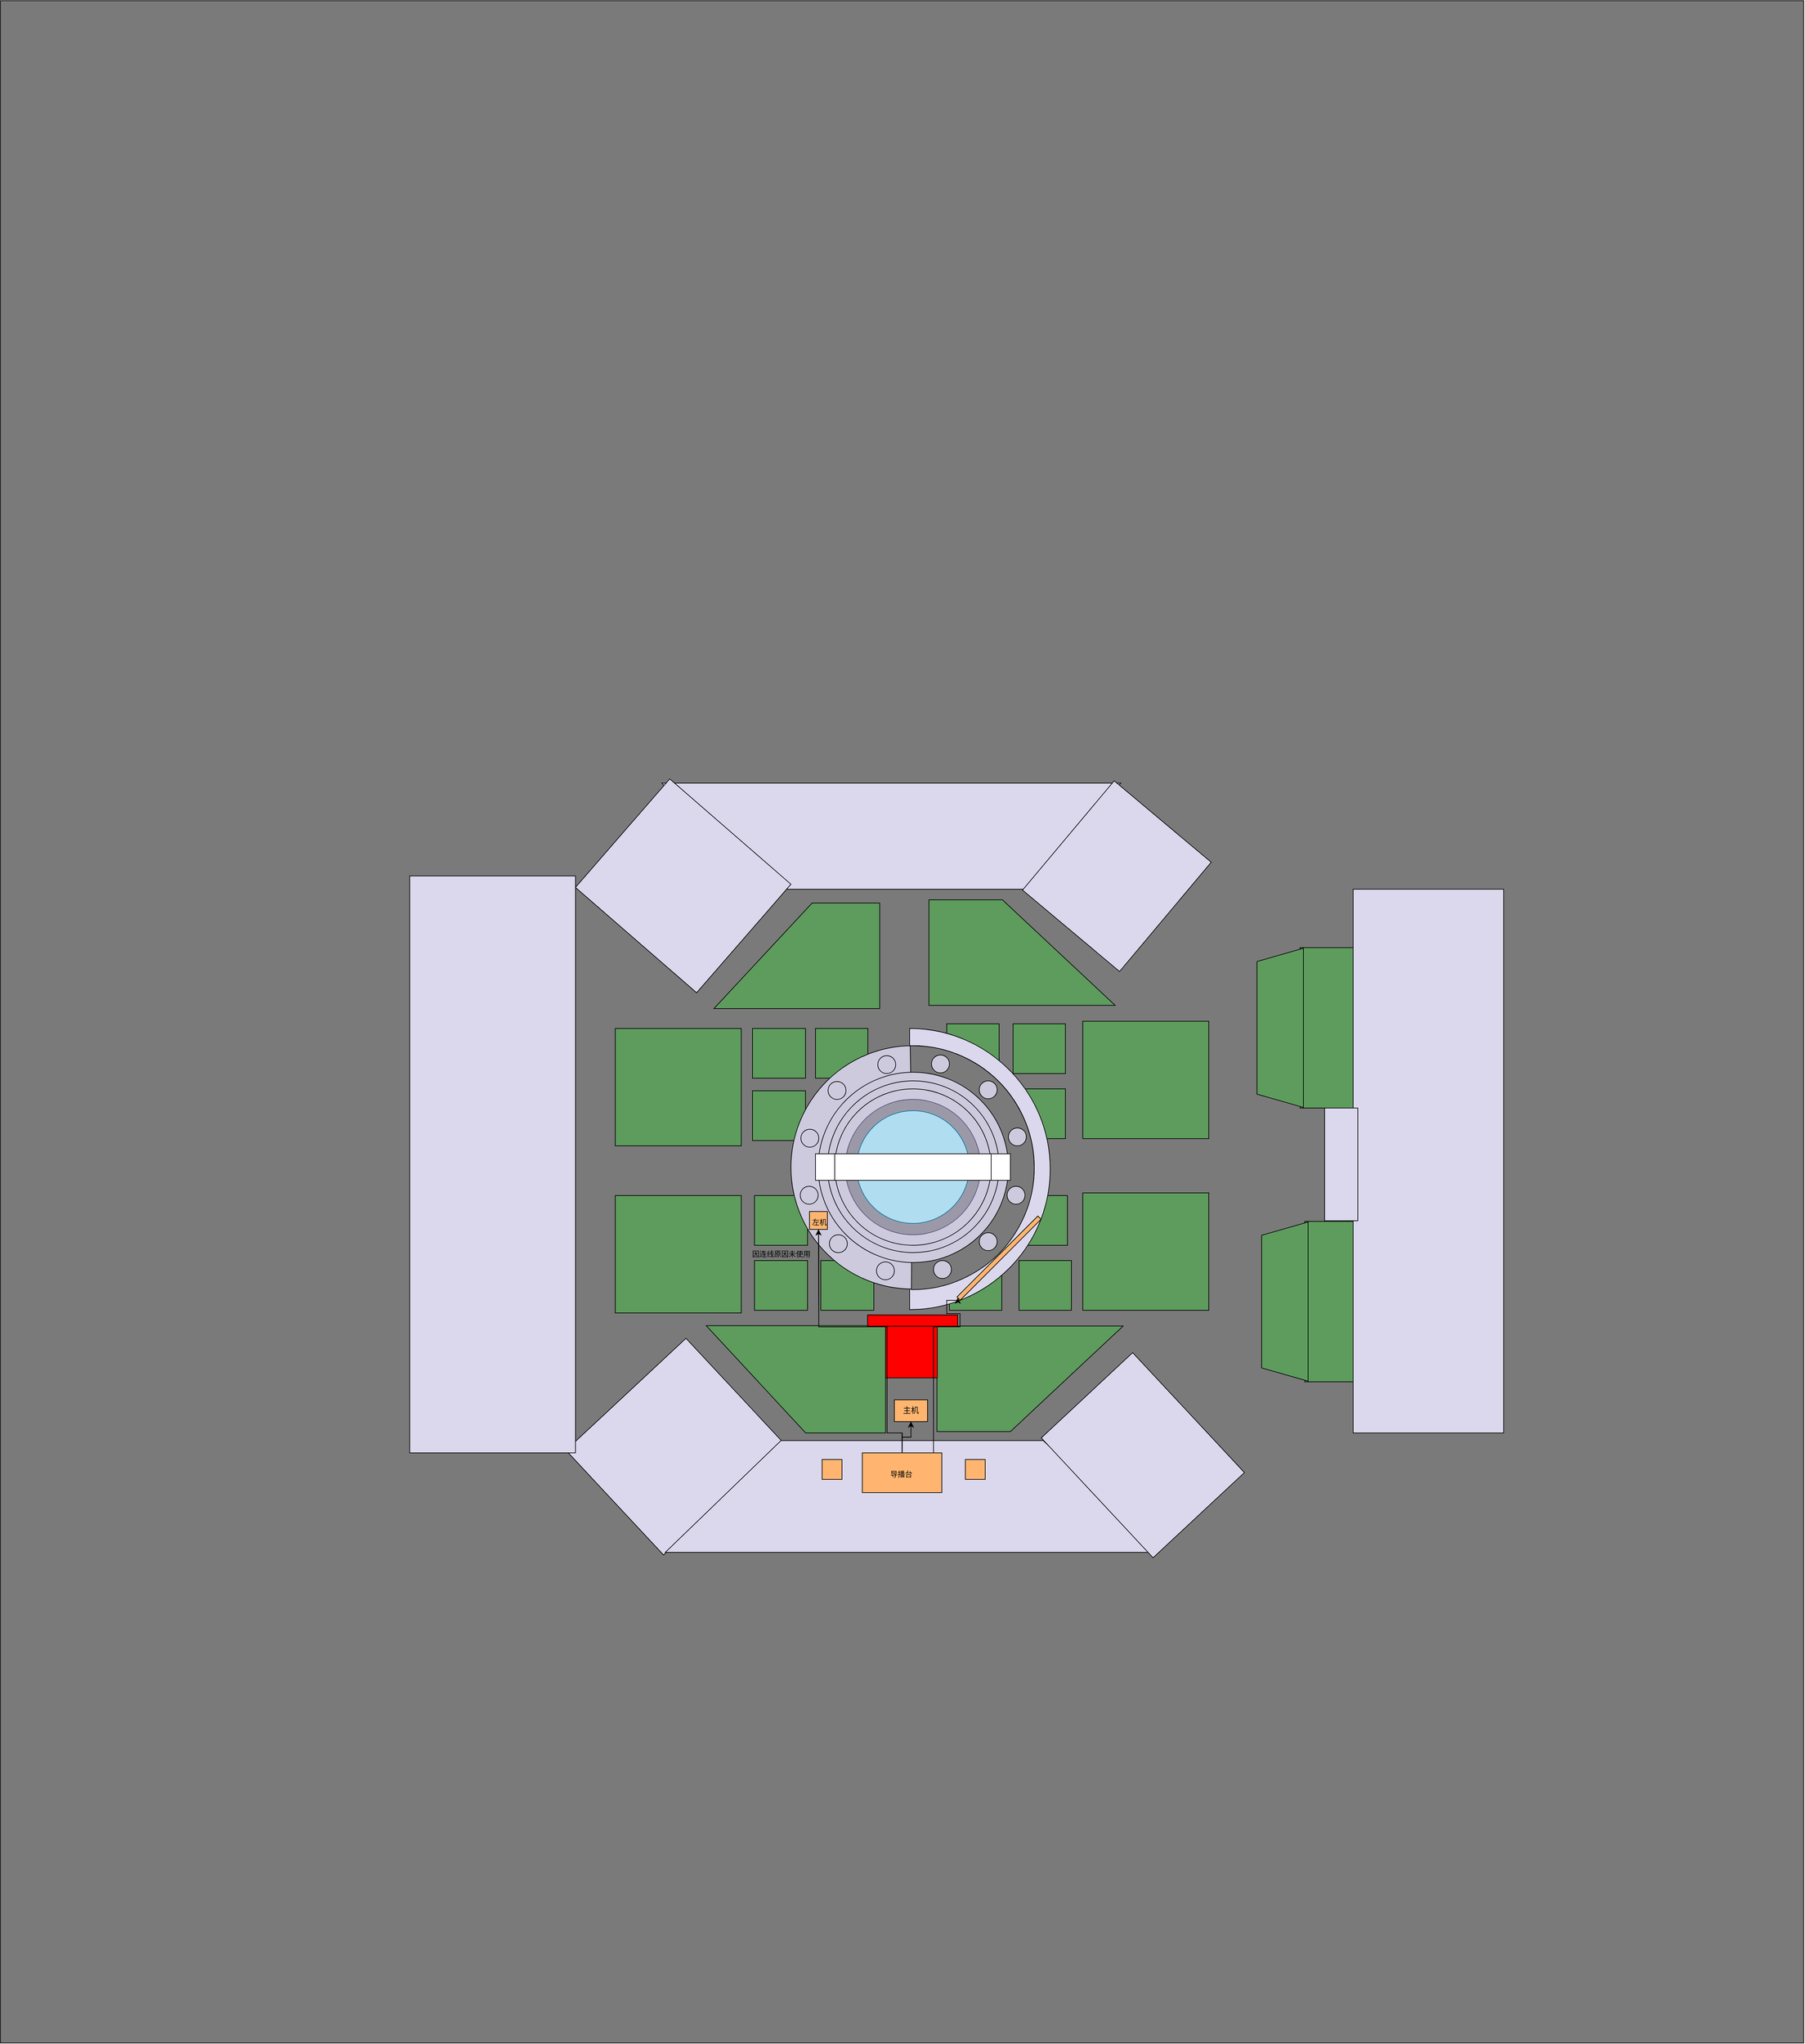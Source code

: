 <mxfile version="16.3.0" type="device"><diagram id="x07cbe6U2DBNy_2Bstrj" name="第 1 页"><mxGraphModel dx="1352" dy="2680" grid="1" gridSize="10" guides="1" tooltips="1" connect="1" arrows="1" fold="1" page="1" pageScale="1" pageWidth="827" pageHeight="1169" math="0" shadow="0"><root><mxCell id="0"/><mxCell id="1" parent="0"/><mxCell id="NQg70up4VETxcTkaEPkB-49" value="" style="verticalLabelPosition=bottom;verticalAlign=top;html=1;shape=mxgraph.basic.rect;fillColor2=none;strokeWidth=1;size=20;indent=5;fontFamily=Helvetica;fontSize=12;fontColor=default;fillColor=#7A7A7A;" parent="1" vertex="1"><mxGeometry x="-427.38" y="-1900" width="2720" height="3080" as="geometry"/></mxCell><mxCell id="NQg70up4VETxcTkaEPkB-42" value="" style="rounded=0;whiteSpace=wrap;html=1;fontFamily=Helvetica;fontSize=12;fontColor=default;strokeColor=default;fillColor=#5D9C5D;" parent="1" vertex="1"><mxGeometry x="1004" width="79" height="75" as="geometry"/></mxCell><mxCell id="NQg70up4VETxcTkaEPkB-40" value="" style="rounded=0;whiteSpace=wrap;html=1;fontFamily=Helvetica;fontSize=12;fontColor=default;strokeColor=default;fillColor=#5D9C5D;" parent="1" vertex="1"><mxGeometry x="1103" y="-98" width="79" height="75" as="geometry"/></mxCell><mxCell id="NQg70up4VETxcTkaEPkB-39" value="" style="rounded=0;whiteSpace=wrap;html=1;fontFamily=Helvetica;fontSize=12;fontColor=default;strokeColor=default;fillColor=#5D9C5D;" parent="1" vertex="1"><mxGeometry x="1100" y="-258.89" width="79" height="75" as="geometry"/></mxCell><mxCell id="NQg70up4VETxcTkaEPkB-37" value="" style="rounded=0;whiteSpace=wrap;html=1;fontFamily=Helvetica;fontSize=12;fontColor=default;strokeColor=default;fillColor=#5D9C5D;" parent="1" vertex="1"><mxGeometry x="1000" y="-357" width="79" height="75" as="geometry"/></mxCell><mxCell id="NQg70up4VETxcTkaEPkB-36" value="" style="verticalLabelPosition=bottom;verticalAlign=top;html=1;shape=mxgraph.basic.half_circle;fontFamily=Helvetica;fontSize=12;fontColor=default;strokeColor=default;fillColor=#DBD8ED;rotation=-90;aspect=fixed;" parent="1" vertex="1"><mxGeometry x="838" y="-244" width="424" height="212" as="geometry"/></mxCell><mxCell id="NQg70up4VETxcTkaEPkB-35" value="" style="rounded=0;whiteSpace=wrap;html=1;fontFamily=Helvetica;fontSize=12;fontColor=default;strokeColor=default;fillColor=#5D9C5D;" parent="1" vertex="1"><mxGeometry x="802" y="-350" width="79" height="75" as="geometry"/></mxCell><mxCell id="NQg70up4VETxcTkaEPkB-33" value="" style="rounded=0;whiteSpace=wrap;html=1;fontFamily=Helvetica;fontSize=12;fontColor=default;strokeColor=default;fillColor=#5D9C5D;" parent="1" vertex="1"><mxGeometry x="707" y="-256" width="80" height="75" as="geometry"/></mxCell><mxCell id="NQg70up4VETxcTkaEPkB-32" value="" style="rounded=0;whiteSpace=wrap;html=1;fontFamily=Helvetica;fontSize=12;fontColor=default;strokeColor=default;fillColor=#5D9C5D;" parent="1" vertex="1"><mxGeometry x="710" y="-98" width="80" height="75" as="geometry"/></mxCell><mxCell id="NQg70up4VETxcTkaEPkB-30" value="" style="rounded=0;whiteSpace=wrap;html=1;fontFamily=Helvetica;fontSize=12;fontColor=default;strokeColor=default;fillColor=#5D9C5D;" parent="1" vertex="1"><mxGeometry x="810" width="80" height="75" as="geometry"/></mxCell><mxCell id="NQg70up4VETxcTkaEPkB-23" value="" style="shape=lineEllipse;line=vertical;perimeter=ellipsePerimeter;whiteSpace=wrap;html=1;backgroundOutline=1;fillColor=#CDCADE;rotation=0;" parent="1" vertex="1"><mxGeometry x="765" y="-324" width="367" height="367" as="geometry"/></mxCell><mxCell id="NQg70up4VETxcTkaEPkB-26" value="" style="verticalLabelPosition=bottom;verticalAlign=top;html=1;shape=mxgraph.basic.pie;startAngle=0.2;endAngle=0.704;fontFamily=Helvetica;fontSize=12;fontColor=default;strokeColor=default;fillColor=#7A7A7A;rotation=287;aspect=fixed;" parent="1" vertex="1"><mxGeometry x="764.1" y="-324" width="367.9" height="367.9" as="geometry"/></mxCell><mxCell id="NQg70up4VETxcTkaEPkB-8" value="" style="ellipse;whiteSpace=wrap;html=1;aspect=fixed;fillColor=#CDCADE;" parent="1" vertex="1"><mxGeometry x="806" y="-284" width="287" height="287" as="geometry"/></mxCell><mxCell id="NQg70up4VETxcTkaEPkB-7" value="" style="ellipse;whiteSpace=wrap;html=1;aspect=fixed;fillColor=#CDCADE;" parent="1" vertex="1"><mxGeometry x="820" y="-271" width="259" height="259" as="geometry"/></mxCell><mxCell id="NQg70up4VETxcTkaEPkB-5" value="" style="ellipse;whiteSpace=wrap;html=1;aspect=fixed;fillColor=#CDCADE;" parent="1" vertex="1"><mxGeometry x="831" y="-258.89" width="235.89" height="235.89" as="geometry"/></mxCell><mxCell id="NQg70up4VETxcTkaEPkB-4" value="" style="ellipse;whiteSpace=wrap;html=1;aspect=fixed;fillColor=#9B99A8;strokeColor=#56517e;" parent="1" vertex="1"><mxGeometry x="846.89" y="-243.11" width="204.22" height="204.22" as="geometry"/></mxCell><mxCell id="NQg70up4VETxcTkaEPkB-3" value="" style="ellipse;whiteSpace=wrap;html=1;aspect=fixed;fillColor=#b1ddf0;strokeColor=#10739e;" parent="1" vertex="1"><mxGeometry x="864" y="-226" width="170" height="170" as="geometry"/></mxCell><mxCell id="NQg70up4VETxcTkaEPkB-2" value="" style="shape=process;whiteSpace=wrap;html=1;backgroundOutline=1;" parent="1" vertex="1"><mxGeometry x="802" y="-161" width="294" height="40" as="geometry"/></mxCell><mxCell id="NQg70up4VETxcTkaEPkB-10" value="" style="ellipse;whiteSpace=wrap;html=1;aspect=fixed;fillColor=#CDCADE;" parent="1" vertex="1"><mxGeometry x="980" width="27" height="27" as="geometry"/></mxCell><mxCell id="NQg70up4VETxcTkaEPkB-11" value="" style="ellipse;whiteSpace=wrap;html=1;aspect=fixed;fillColor=#CDCADE;" parent="1" vertex="1"><mxGeometry x="1049" y="-42" width="27" height="27" as="geometry"/></mxCell><mxCell id="NQg70up4VETxcTkaEPkB-12" value="" style="ellipse;whiteSpace=wrap;html=1;aspect=fixed;fillColor=#CDCADE;" parent="1" vertex="1"><mxGeometry x="1091" y="-112" width="27" height="27" as="geometry"/></mxCell><mxCell id="NQg70up4VETxcTkaEPkB-13" value="" style="ellipse;whiteSpace=wrap;html=1;aspect=fixed;fillColor=#CDCADE;" parent="1" vertex="1"><mxGeometry x="1093" y="-200" width="27" height="27" as="geometry"/></mxCell><mxCell id="NQg70up4VETxcTkaEPkB-14" value="" style="ellipse;whiteSpace=wrap;html=1;aspect=fixed;fillColor=#CDCADE;" parent="1" vertex="1"><mxGeometry x="1049" y="-271" width="27" height="27" as="geometry"/></mxCell><mxCell id="NQg70up4VETxcTkaEPkB-15" value="" style="ellipse;whiteSpace=wrap;html=1;aspect=fixed;fillColor=#CDCADE;" parent="1" vertex="1"><mxGeometry x="977" y="-310" width="27" height="27" as="geometry"/></mxCell><mxCell id="NQg70up4VETxcTkaEPkB-16" value="" style="ellipse;whiteSpace=wrap;html=1;aspect=fixed;fillColor=#CDCADE;" parent="1" vertex="1"><mxGeometry x="896" y="-309" width="27" height="27" as="geometry"/></mxCell><mxCell id="NQg70up4VETxcTkaEPkB-17" value="" style="ellipse;whiteSpace=wrap;html=1;aspect=fixed;fillColor=#CDCADE;" parent="1" vertex="1"><mxGeometry x="821" y="-270" width="27" height="27" as="geometry"/></mxCell><mxCell id="NQg70up4VETxcTkaEPkB-18" value="" style="ellipse;whiteSpace=wrap;html=1;aspect=fixed;fillColor=#CDCADE;" parent="1" vertex="1"><mxGeometry x="780" y="-198" width="27" height="27" as="geometry"/></mxCell><mxCell id="NQg70up4VETxcTkaEPkB-19" value="" style="ellipse;whiteSpace=wrap;html=1;aspect=fixed;fillColor=#CDCADE;" parent="1" vertex="1"><mxGeometry x="779" y="-112" width="27" height="27" as="geometry"/></mxCell><mxCell id="NQg70up4VETxcTkaEPkB-20" value="" style="ellipse;whiteSpace=wrap;html=1;aspect=fixed;fillColor=#CDCADE;" parent="1" vertex="1"><mxGeometry x="823" y="-38.89" width="27" height="27" as="geometry"/></mxCell><mxCell id="NQg70up4VETxcTkaEPkB-22" value="" style="ellipse;whiteSpace=wrap;html=1;aspect=fixed;fillColor=#CDCADE;" parent="1" vertex="1"><mxGeometry x="894" y="2" width="27" height="27" as="geometry"/></mxCell><mxCell id="NQg70up4VETxcTkaEPkB-27" value="" style="shape=manualInput;whiteSpace=wrap;html=1;fontFamily=Helvetica;fontSize=12;fontColor=default;strokeColor=default;fillColor=#5D9C5D;rotation=-90;size=150;" parent="1" vertex="1"><mxGeometry x="691.57" y="43.9" width="161.86" height="270.45" as="geometry"/></mxCell><mxCell id="NQg70up4VETxcTkaEPkB-28" value="" style="shape=manualInput;whiteSpace=wrap;html=1;fontFamily=Helvetica;fontSize=12;fontColor=default;strokeColor=default;fillColor=#5D9C5D;rotation=-90;size=170;flipV=1;" parent="1" vertex="1"><mxGeometry x="1046.09" y="37.86" width="159.12" height="280.85" as="geometry"/></mxCell><mxCell id="NQg70up4VETxcTkaEPkB-31" value="" style="rounded=0;whiteSpace=wrap;html=1;fontFamily=Helvetica;fontSize=12;fontColor=default;strokeColor=default;fillColor=#5D9C5D;" parent="1" vertex="1"><mxGeometry x="710" width="80" height="75" as="geometry"/></mxCell><mxCell id="NQg70up4VETxcTkaEPkB-34" value="" style="rounded=0;whiteSpace=wrap;html=1;fontFamily=Helvetica;fontSize=12;fontColor=default;strokeColor=default;fillColor=#5D9C5D;" parent="1" vertex="1"><mxGeometry x="707" y="-350" width="80" height="75" as="geometry"/></mxCell><mxCell id="NQg70up4VETxcTkaEPkB-38" value="" style="rounded=0;whiteSpace=wrap;html=1;fontFamily=Helvetica;fontSize=12;fontColor=default;strokeColor=default;fillColor=#5D9C5D;" parent="1" vertex="1"><mxGeometry x="1100" y="-357" width="79" height="75" as="geometry"/></mxCell><mxCell id="NQg70up4VETxcTkaEPkB-41" value="" style="rounded=0;whiteSpace=wrap;html=1;fontFamily=Helvetica;fontSize=12;fontColor=default;strokeColor=default;fillColor=#5D9C5D;" parent="1" vertex="1"><mxGeometry x="1109" width="79" height="75" as="geometry"/></mxCell><mxCell id="NQg70up4VETxcTkaEPkB-43" value="" style="verticalLabelPosition=bottom;verticalAlign=top;html=1;shape=mxgraph.basic.rect;fillColor2=none;strokeWidth=1;size=20;indent=5;fontFamily=Helvetica;fontSize=12;fontColor=default;fillColor=#5D9C5D;" parent="1" vertex="1"><mxGeometry x="1205.21" y="-360.89" width="190" height="177" as="geometry"/></mxCell><mxCell id="NQg70up4VETxcTkaEPkB-44" value="" style="verticalLabelPosition=bottom;verticalAlign=top;html=1;shape=mxgraph.basic.rect;fillColor2=none;strokeWidth=1;size=20;indent=5;fontFamily=Helvetica;fontSize=12;fontColor=default;fillColor=#5D9C5D;" parent="1" vertex="1"><mxGeometry x="1205.21" y="-102" width="190" height="177" as="geometry"/></mxCell><mxCell id="NQg70up4VETxcTkaEPkB-45" value="" style="verticalLabelPosition=bottom;verticalAlign=top;html=1;shape=mxgraph.basic.rect;fillColor2=none;strokeWidth=1;size=20;indent=5;fontFamily=Helvetica;fontSize=12;fontColor=default;fillColor=#5D9C5D;" parent="1" vertex="1"><mxGeometry x="500" y="-98" width="190" height="177" as="geometry"/></mxCell><mxCell id="NQg70up4VETxcTkaEPkB-46" value="" style="verticalLabelPosition=bottom;verticalAlign=top;html=1;shape=mxgraph.basic.rect;fillColor2=none;strokeWidth=1;size=20;indent=5;fontFamily=Helvetica;fontSize=12;fontColor=default;fillColor=#5D9C5D;" parent="1" vertex="1"><mxGeometry x="500" y="-350" width="190" height="177" as="geometry"/></mxCell><mxCell id="NQg70up4VETxcTkaEPkB-47" value="" style="shape=manualInput;whiteSpace=wrap;html=1;fontFamily=Helvetica;fontSize=12;fontColor=default;strokeColor=default;fillColor=#5D9C5D;rotation=90;size=148;flipV=1;" parent="1" vertex="1"><mxGeometry x="694.31" y="-584.57" width="159.12" height="250" as="geometry"/></mxCell><mxCell id="NQg70up4VETxcTkaEPkB-48" value="" style="shape=manualInput;whiteSpace=wrap;html=1;fontFamily=Helvetica;fontSize=12;fontColor=default;strokeColor=default;fillColor=#5D9C5D;rotation=-90;size=170;flipV=1;flipH=1;" parent="1" vertex="1"><mxGeometry x="1034" y="-604.85" width="159.12" height="280.85" as="geometry"/></mxCell><mxCell id="NQg70up4VETxcTkaEPkB-50" value="" style="verticalLabelPosition=bottom;verticalAlign=top;html=1;shape=mxgraph.basic.rect;fillColor2=none;strokeWidth=1;size=20;indent=5;fontFamily=Helvetica;fontSize=12;fontColor=default;fillColor=#DBD8ED;rotation=47;" parent="1" vertex="1"><mxGeometry x="481.84" y="156.89" width="215.84" height="247.56" as="geometry"/></mxCell><mxCell id="NQg70up4VETxcTkaEPkB-51" value="" style="shape=trapezoid;perimeter=trapezoidPerimeter;whiteSpace=wrap;html=1;fixedSize=1;fontFamily=Helvetica;fontSize=12;fontColor=default;strokeColor=default;fillColor=#DBD8ED;size=174.45;" parent="1" vertex="1"><mxGeometry x="575.55" y="271.52" width="744.45" height="168.48" as="geometry"/></mxCell><mxCell id="NQg70up4VETxcTkaEPkB-52" value="" style="rounded=0;whiteSpace=wrap;html=1;fontFamily=Helvetica;fontSize=12;fontColor=default;strokeColor=default;fillColor=#DBD8ED;rotation=317;" parent="1" vertex="1"><mxGeometry x="1201.6" y="170" width="188.4" height="247.16" as="geometry"/></mxCell><mxCell id="NQg70up4VETxcTkaEPkB-54" value="" style="shape=trapezoid;perimeter=trapezoidPerimeter;whiteSpace=wrap;html=1;fixedSize=1;fontFamily=Helvetica;fontSize=12;fontColor=default;strokeColor=default;fillColor=#DBD8ED;size=139.63;flipH=0;rotation=-180;" parent="1" vertex="1"><mxGeometry x="570.37" y="-720" width="692.05" height="160" as="geometry"/></mxCell><mxCell id="NQg70up4VETxcTkaEPkB-55" value="" style="rounded=0;whiteSpace=wrap;html=1;fontFamily=Helvetica;fontSize=12;fontColor=default;strokeColor=default;fillColor=#DBD8ED;rotation=-50;flipH=1;" parent="1" vertex="1"><mxGeometry x="1149.07" y="-675.19" width="215.03" height="191" as="geometry"/></mxCell><mxCell id="NQg70up4VETxcTkaEPkB-53" value="" style="verticalLabelPosition=bottom;verticalAlign=top;html=1;shape=mxgraph.basic.rect;fillColor2=none;strokeWidth=1;size=20;indent=5;fontFamily=Helvetica;fontSize=12;fontColor=default;fillColor=#DBD8ED;rotation=311;flipH=1;" parent="1" vertex="1"><mxGeometry x="494.05" y="-686.18" width="216.82" height="242.14" as="geometry"/></mxCell><mxCell id="NQg70up4VETxcTkaEPkB-56" value="" style="rounded=0;whiteSpace=wrap;html=1;fontFamily=Helvetica;fontSize=12;fontColor=default;strokeColor=default;fillColor=#DBD8ED;" parent="1" vertex="1"><mxGeometry x="190" y="-580" width="250" height="870" as="geometry"/></mxCell><mxCell id="NQg70up4VETxcTkaEPkB-57" value="" style="rounded=0;whiteSpace=wrap;html=1;fontFamily=Helvetica;fontSize=12;fontColor=default;strokeColor=default;fillColor=#5D9C5D;" parent="1" vertex="1"><mxGeometry x="1532.97" y="-471.86" width="80" height="241.86" as="geometry"/></mxCell><mxCell id="NQg70up4VETxcTkaEPkB-58" value="" style="shape=trapezoid;perimeter=trapezoidPerimeter;whiteSpace=wrap;html=1;fixedSize=1;fontFamily=Helvetica;fontSize=12;fontColor=default;strokeColor=default;fillColor=#5D9C5D;rotation=-90;" parent="1" vertex="1"><mxGeometry x="1382.97" y="-385.93" width="240" height="70" as="geometry"/></mxCell><mxCell id="NQg70up4VETxcTkaEPkB-59" value="" style="rounded=0;whiteSpace=wrap;html=1;fontFamily=Helvetica;fontSize=12;fontColor=default;strokeColor=default;fillColor=#5D9C5D;" parent="1" vertex="1"><mxGeometry x="1540" y="-59.02" width="80" height="241.86" as="geometry"/></mxCell><mxCell id="NQg70up4VETxcTkaEPkB-60" value="" style="shape=trapezoid;perimeter=trapezoidPerimeter;whiteSpace=wrap;html=1;fixedSize=1;fontFamily=Helvetica;fontSize=12;fontColor=default;strokeColor=default;fillColor=#5D9C5D;rotation=-90;" parent="1" vertex="1"><mxGeometry x="1390" y="26.91" width="240" height="70" as="geometry"/></mxCell><mxCell id="NQg70up4VETxcTkaEPkB-61" value="" style="rounded=0;whiteSpace=wrap;html=1;fontFamily=Helvetica;fontSize=12;fontColor=default;strokeColor=default;fillColor=#DBD8ED;" parent="1" vertex="1"><mxGeometry x="1613" y="-560" width="227" height="820" as="geometry"/></mxCell><mxCell id="NQg70up4VETxcTkaEPkB-62" value="" style="rounded=0;whiteSpace=wrap;html=1;fontFamily=Helvetica;fontSize=12;fontColor=default;strokeColor=default;fillColor=#DBD8ED;" parent="1" vertex="1"><mxGeometry x="1570" y="-230" width="50" height="170" as="geometry"/></mxCell><mxCell id="NQg70up4VETxcTkaEPkB-63" value="" style="rounded=0;whiteSpace=wrap;html=1;fontFamily=Helvetica;fontSize=12;fontColor=default;strokeColor=default;fillColor=#FF0000;gradientColor=none;" parent="1" vertex="1"><mxGeometry x="880.5" y="82" width="136" height="17" as="geometry"/></mxCell><mxCell id="NQg70up4VETxcTkaEPkB-64" value="" style="whiteSpace=wrap;html=1;aspect=fixed;fontFamily=Helvetica;fontSize=12;fontColor=default;strokeColor=default;fillColor=#FF0000;gradientColor=none;" parent="1" vertex="1"><mxGeometry x="907.78" y="99" width="78" height="78" as="geometry"/></mxCell><mxCell id="NQg70up4VETxcTkaEPkB-66" value="主机" style="rounded=0;whiteSpace=wrap;html=1;fontFamily=Helvetica;fontSize=12;fontColor=default;strokeColor=default;fillColor=#FFB570;gradientColor=none;" parent="1" vertex="1"><mxGeometry x="921" y="210" width="50" height="32.84" as="geometry"/></mxCell><mxCell id="NQg70up4VETxcTkaEPkB-67" value="" style="rounded=0;whiteSpace=wrap;html=1;fontFamily=Helvetica;fontSize=12;fontColor=default;strokeColor=default;fillColor=#FFB570;gradientColor=none;rotation=-45;" parent="1" vertex="1"><mxGeometry x="992.62" y="-7.17" width="172.47" height="6.94" as="geometry"/></mxCell><mxCell id="NQg70up4VETxcTkaEPkB-68" value="" style="whiteSpace=wrap;html=1;aspect=fixed;fontFamily=Helvetica;fontSize=12;fontColor=default;strokeColor=default;fillColor=#FFB570;gradientColor=none;" parent="1" vertex="1"><mxGeometry x="793" y="-74" width="27" height="27" as="geometry"/></mxCell><mxCell id="NQg70up4VETxcTkaEPkB-69" value="" style="rounded=0;whiteSpace=wrap;html=1;fontFamily=Helvetica;fontSize=12;fontColor=default;strokeColor=default;fillColor=#FFB570;gradientColor=none;" parent="1" vertex="1"><mxGeometry x="812" y="300" width="30" height="30" as="geometry"/></mxCell><mxCell id="NQg70up4VETxcTkaEPkB-70" value="" style="rounded=0;whiteSpace=wrap;html=1;fontFamily=Helvetica;fontSize=12;fontColor=default;strokeColor=default;fillColor=#FFB570;gradientColor=none;" parent="1" vertex="1"><mxGeometry x="1028.04" y="300" width="30" height="30" as="geometry"/></mxCell><mxCell id="NQg70up4VETxcTkaEPkB-75" value="" style="edgeStyle=orthogonalEdgeStyle;rounded=0;orthogonalLoop=1;jettySize=auto;html=1;fontFamily=Helvetica;fontSize=12;fontColor=default;" parent="1" source="NQg70up4VETxcTkaEPkB-71" target="NQg70up4VETxcTkaEPkB-66" edge="1"><mxGeometry relative="1" as="geometry"/></mxCell><mxCell id="NQg70up4VETxcTkaEPkB-76" value="" style="edgeStyle=orthogonalEdgeStyle;rounded=0;orthogonalLoop=1;jettySize=auto;html=1;fontFamily=Helvetica;fontSize=12;fontColor=default;" parent="1" source="NQg70up4VETxcTkaEPkB-71" target="NQg70up4VETxcTkaEPkB-66" edge="1"><mxGeometry relative="1" as="geometry"/></mxCell><mxCell id="NQg70up4VETxcTkaEPkB-78" style="edgeStyle=orthogonalEdgeStyle;rounded=0;orthogonalLoop=1;jettySize=auto;html=1;entryX=0;entryY=0.25;entryDx=0;entryDy=0;fontFamily=Helvetica;fontSize=12;fontColor=default;" parent="1" target="NQg70up4VETxcTkaEPkB-67" edge="1"><mxGeometry relative="1" as="geometry"><mxPoint x="980" y="290" as="sourcePoint"/><Array as="points"><mxPoint x="980" y="100"/><mxPoint x="1020" y="100"/><mxPoint x="1020" y="80"/><mxPoint x="1000" y="80"/><mxPoint x="1000" y="60"/><mxPoint x="1017" y="60"/></Array></mxGeometry></mxCell><mxCell id="NQg70up4VETxcTkaEPkB-80" style="edgeStyle=orthogonalEdgeStyle;rounded=0;orthogonalLoop=1;jettySize=auto;html=1;entryX=0.5;entryY=1;entryDx=0;entryDy=0;fontFamily=Helvetica;fontSize=12;fontColor=default;" parent="1" source="NQg70up4VETxcTkaEPkB-71" target="NQg70up4VETxcTkaEPkB-68" edge="1"><mxGeometry relative="1" as="geometry"><Array as="points"><mxPoint x="933" y="260"/><mxPoint x="910" y="260"/><mxPoint x="910" y="100"/><mxPoint x="807" y="100"/><mxPoint x="807" y="-20"/><mxPoint x="807" y="-20"/></Array></mxGeometry></mxCell><mxCell id="NQg70up4VETxcTkaEPkB-71" value="" style="rounded=0;whiteSpace=wrap;html=1;fontFamily=Helvetica;fontSize=12;fontColor=default;strokeColor=default;fillColor=#FFB570;gradientColor=none;" parent="1" vertex="1"><mxGeometry x="872.62" y="290" width="120" height="60" as="geometry"/></mxCell><mxCell id="H9QcV9Zz_s4bxi5wZ3ys-1" value="" style="endArrow=classic;html=1;rounded=0;exitX=0.5;exitY=0;exitDx=0;exitDy=0;" parent="1" source="NQg70up4VETxcTkaEPkB-71" target="NQg70up4VETxcTkaEPkB-68" edge="1"><mxGeometry relative="1" as="geometry"><mxPoint x="870" y="30" as="sourcePoint"/><mxPoint x="1030" y="30" as="targetPoint"/><Array as="points"><mxPoint x="933" y="260"/><mxPoint x="910" y="260"/><mxPoint x="910" y="100"/><mxPoint x="807" y="100"/></Array></mxGeometry></mxCell><mxCell id="H9QcV9Zz_s4bxi5wZ3ys-2" value="因连线原因未使用" style="edgeLabel;resizable=0;html=1;align=center;verticalAlign=middle;fontFamily=Times New Roman;labelBackgroundColor=none;" parent="H9QcV9Zz_s4bxi5wZ3ys-1" connectable="0" vertex="1"><mxGeometry relative="1" as="geometry"><mxPoint x="-142" y="-110" as="offset"/></mxGeometry></mxCell><mxCell id="H9QcV9Zz_s4bxi5wZ3ys-3" value="导播台" style="edgeLabel;resizable=0;html=1;align=left;verticalAlign=bottom;labelBackgroundColor=#FFB570;" parent="H9QcV9Zz_s4bxi5wZ3ys-1" connectable="0" vertex="1"><mxGeometry x="-1" relative="1" as="geometry"><mxPoint x="-20" y="40" as="offset"/></mxGeometry></mxCell><mxCell id="H9QcV9Zz_s4bxi5wZ3ys-4" value="左机" style="edgeLabel;resizable=0;html=1;align=right;verticalAlign=bottom;labelBackgroundColor=none;" parent="H9QcV9Zz_s4bxi5wZ3ys-1" connectable="0" vertex="1"><mxGeometry x="1" relative="1" as="geometry"><mxPoint x="13" y="-3" as="offset"/></mxGeometry></mxCell></root></mxGraphModel></diagram></mxfile>
